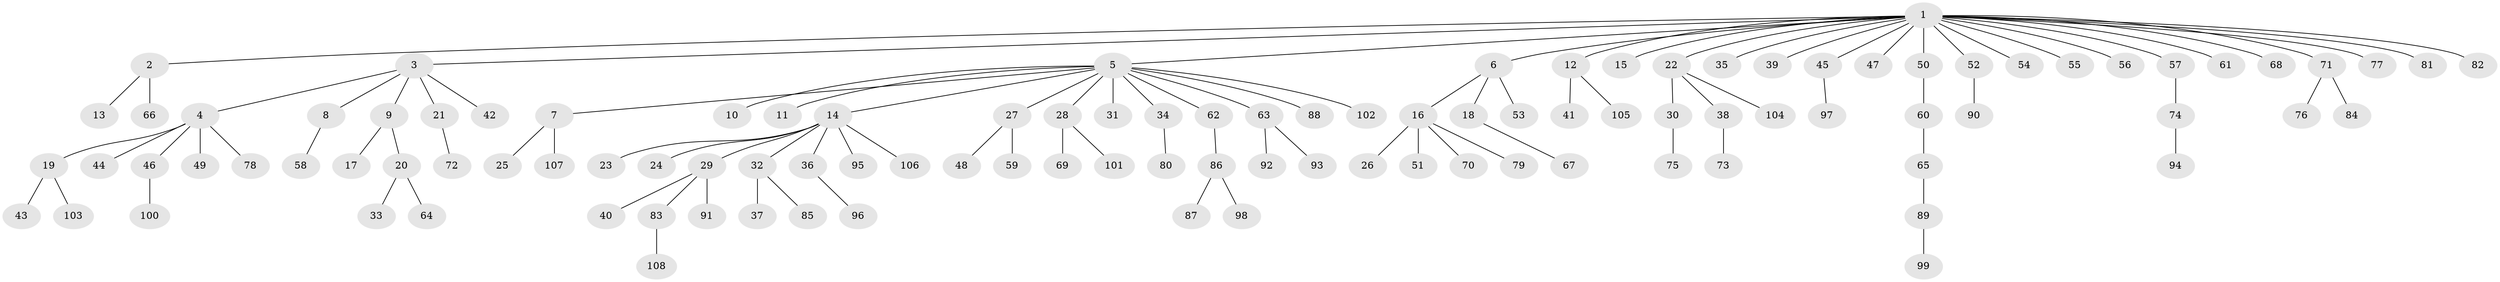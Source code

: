 // Generated by graph-tools (version 1.1) at 2025/25/03/09/25 03:25:58]
// undirected, 108 vertices, 107 edges
graph export_dot {
graph [start="1"]
  node [color=gray90,style=filled];
  1;
  2;
  3;
  4;
  5;
  6;
  7;
  8;
  9;
  10;
  11;
  12;
  13;
  14;
  15;
  16;
  17;
  18;
  19;
  20;
  21;
  22;
  23;
  24;
  25;
  26;
  27;
  28;
  29;
  30;
  31;
  32;
  33;
  34;
  35;
  36;
  37;
  38;
  39;
  40;
  41;
  42;
  43;
  44;
  45;
  46;
  47;
  48;
  49;
  50;
  51;
  52;
  53;
  54;
  55;
  56;
  57;
  58;
  59;
  60;
  61;
  62;
  63;
  64;
  65;
  66;
  67;
  68;
  69;
  70;
  71;
  72;
  73;
  74;
  75;
  76;
  77;
  78;
  79;
  80;
  81;
  82;
  83;
  84;
  85;
  86;
  87;
  88;
  89;
  90;
  91;
  92;
  93;
  94;
  95;
  96;
  97;
  98;
  99;
  100;
  101;
  102;
  103;
  104;
  105;
  106;
  107;
  108;
  1 -- 2;
  1 -- 3;
  1 -- 5;
  1 -- 6;
  1 -- 12;
  1 -- 15;
  1 -- 22;
  1 -- 35;
  1 -- 39;
  1 -- 45;
  1 -- 47;
  1 -- 50;
  1 -- 52;
  1 -- 54;
  1 -- 55;
  1 -- 56;
  1 -- 57;
  1 -- 61;
  1 -- 68;
  1 -- 71;
  1 -- 77;
  1 -- 81;
  1 -- 82;
  2 -- 13;
  2 -- 66;
  3 -- 4;
  3 -- 8;
  3 -- 9;
  3 -- 21;
  3 -- 42;
  4 -- 19;
  4 -- 44;
  4 -- 46;
  4 -- 49;
  4 -- 78;
  5 -- 7;
  5 -- 10;
  5 -- 11;
  5 -- 14;
  5 -- 27;
  5 -- 28;
  5 -- 31;
  5 -- 34;
  5 -- 62;
  5 -- 63;
  5 -- 88;
  5 -- 102;
  6 -- 16;
  6 -- 18;
  6 -- 53;
  7 -- 25;
  7 -- 107;
  8 -- 58;
  9 -- 17;
  9 -- 20;
  12 -- 41;
  12 -- 105;
  14 -- 23;
  14 -- 24;
  14 -- 29;
  14 -- 32;
  14 -- 36;
  14 -- 95;
  14 -- 106;
  16 -- 26;
  16 -- 51;
  16 -- 70;
  16 -- 79;
  18 -- 67;
  19 -- 43;
  19 -- 103;
  20 -- 33;
  20 -- 64;
  21 -- 72;
  22 -- 30;
  22 -- 38;
  22 -- 104;
  27 -- 48;
  27 -- 59;
  28 -- 69;
  28 -- 101;
  29 -- 40;
  29 -- 83;
  29 -- 91;
  30 -- 75;
  32 -- 37;
  32 -- 85;
  34 -- 80;
  36 -- 96;
  38 -- 73;
  45 -- 97;
  46 -- 100;
  50 -- 60;
  52 -- 90;
  57 -- 74;
  60 -- 65;
  62 -- 86;
  63 -- 92;
  63 -- 93;
  65 -- 89;
  71 -- 76;
  71 -- 84;
  74 -- 94;
  83 -- 108;
  86 -- 87;
  86 -- 98;
  89 -- 99;
}
